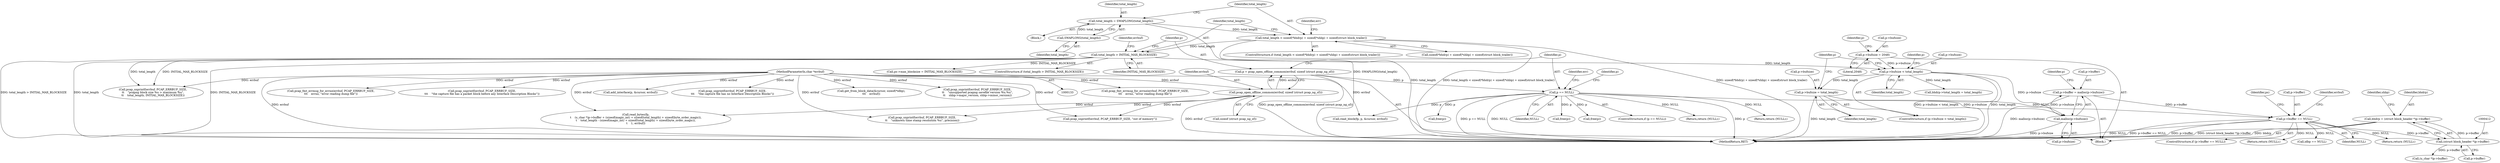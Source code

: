 digraph "0_libpcap_87d6bef033062f969e70fa40c43dfd945d5a20ab@pointer" {
"1000409" [label="(Call,bhdrp = (struct block_header *)p->buffer)"];
"1000411" [label="(Call,(struct block_header *)p->buffer)"];
"1000386" [label="(Call,p->buffer == NULL)"];
"1000377" [label="(Call,p->buffer = malloc(p->bufsize))"];
"1000381" [label="(Call,malloc(p->bufsize))"];
"1000367" [label="(Call,p->bufsize < total_length)"];
"1000361" [label="(Call,p->bufsize = 2048)"];
"1000280" [label="(Call,total_length > INITIAL_MAX_BLOCKSIZE)"];
"1000260" [label="(Call,total_length < sizeof(*bhdrp) + sizeof(*shbp) + sizeof(struct block_trailer))"];
"1000255" [label="(Call,total_length = SWAPLONG(total_length))"];
"1000257" [label="(Call,SWAPLONG(total_length))"];
"1000372" [label="(Call,p->bufsize = total_length)"];
"1000303" [label="(Call,p == NULL)"];
"1000296" [label="(Call,p = pcap_open_offline_common(errbuf, sizeof (struct pcap_ng_sf)))"];
"1000298" [label="(Call,pcap_open_offline_common(errbuf, sizeof (struct pcap_ng_sf)))"];
"1000137" [label="(MethodParameterIn,char *errbuf)"];
"1000341" [label="(Call,pcap_snprintf(errbuf, PCAP_ERRBUF_SIZE,\n\t\t    \"unknown time stamp resolution %u\", precision))"];
"1000421" [label="(Call,(u_char *)p->buffer)"];
"1000378" [label="(Call,p->buffer)"];
"1000284" [label="(Call,pcap_snprintf(errbuf, PCAP_ERRBUF_SIZE,\n\t\t    \"pcapng block size %u > maximum %u\",\n\t\t    total_length, INITIAL_MAX_BLOCKSIZE))"];
"1000275" [label="(Identifier,err)"];
"1000372" [label="(Call,p->bufsize = total_length)"];
"1000368" [label="(Call,p->bufsize)"];
"1000352" [label="(Return,return (NULL);)"];
"1000296" [label="(Call,p = pcap_open_offline_common(errbuf, sizeof (struct pcap_ng_sf)))"];
"1000365" [label="(Literal,2048)"];
"1000257" [label="(Call,SWAPLONG(total_length))"];
"1000402" [label="(Return,return (NULL);)"];
"1000386" [label="(Call,p->buffer == NULL)"];
"1000258" [label="(Identifier,total_length)"];
"1000396" [label="(Call,free(p))"];
"1000255" [label="(Call,total_length = SWAPLONG(total_length))"];
"1000298" [label="(Call,pcap_open_offline_common(errbuf, sizeof (struct pcap_ng_sf)))"];
"1000300" [label="(Call,sizeof (struct pcap_ng_sf))"];
"1000361" [label="(Call,p->bufsize = 2048)"];
"1000191" [label="(Call,pcap_fmt_errmsg_for_errno(errbuf, PCAP_ERRBUF_SIZE,\n\t\t\t    errno, \"error reading dump file\"))"];
"1000223" [label="(Call,pcap_fmt_errmsg_for_errno(errbuf, PCAP_ERRBUF_SIZE,\n\t\t\t    errno, \"error reading dump file\"))"];
"1000622" [label="(Call,pcap_snprintf(errbuf, PCAP_ERRBUF_SIZE,\n\t\t\t    \"the capture file has a packet block before any Interface Description Blocks\"))"];
"1000585" [label="(Call,idbp == NULL)"];
"1000369" [label="(Identifier,p)"];
"1000262" [label="(Call,sizeof(*bhdrp) + sizeof(*shbp) + sizeof(struct block_trailer))"];
"1000707" [label="(MethodReturn,RET)"];
"1000404" [label="(Call,ps->max_blocksize = INITIAL_MAX_BLOCKSIZE)"];
"1000137" [label="(MethodParameterIn,char *errbuf)"];
"1000240" [label="(Block,)"];
"1000374" [label="(Identifier,p)"];
"1000411" [label="(Call,(struct block_header *)p->buffer)"];
"1000373" [label="(Call,p->bufsize)"];
"1000612" [label="(Call,add_interface(p, &cursor, errbuf))"];
"1000382" [label="(Call,p->bufsize)"];
"1000362" [label="(Call,p->bufsize)"];
"1000417" [label="(Identifier,shbp)"];
"1000297" [label="(Identifier,p)"];
"1000409" [label="(Call,bhdrp = (struct block_header *)p->buffer)"];
"1000379" [label="(Identifier,p)"];
"1000367" [label="(Call,p->bufsize < total_length)"];
"1000260" [label="(Call,total_length < sizeof(*bhdrp) + sizeof(*shbp) + sizeof(struct block_trailer))"];
"1000305" [label="(Identifier,NULL)"];
"1000285" [label="(Identifier,errbuf)"];
"1000280" [label="(Call,total_length > INITIAL_MAX_BLOCKSIZE)"];
"1000410" [label="(Identifier,bhdrp)"];
"1000309" [label="(Identifier,err)"];
"1000705" [label="(Return,return (NULL);)"];
"1000392" [label="(Call,pcap_snprintf(errbuf, PCAP_ERRBUF_SIZE, \"out of memory\"))"];
"1000366" [label="(ControlStructure,if (p->bufsize < total_length))"];
"1000315" [label="(Identifier,p)"];
"1000279" [label="(ControlStructure,if (total_length > INITIAL_MAX_BLOCKSIZE))"];
"1000406" [label="(Identifier,ps)"];
"1000282" [label="(Identifier,INITIAL_MAX_BLOCKSIZE)"];
"1000558" [label="(Call,pcap_snprintf(errbuf, PCAP_ERRBUF_SIZE,\n\t\t\t    \"the capture file has no Interface Description Blocks\"))"];
"1000256" [label="(Identifier,total_length)"];
"1000577" [label="(Call,get_from_block_data(&cursor, sizeof(*idbp),\n\t\t\t    errbuf))"];
"1000139" [label="(Block,)"];
"1000387" [label="(Call,p->buffer)"];
"1000511" [label="(Call,pcap_snprintf(errbuf, PCAP_ERRBUF_SIZE,\n\t\t    \"unsupported pcapng savefile version %u.%u\",\n\t\t    shbp->major_version, shbp->minor_version))"];
"1000390" [label="(Identifier,NULL)"];
"1000346" [label="(Call,free(p))"];
"1000413" [label="(Call,p->buffer)"];
"1000433" [label="(Call,bhdrp->total_length = total_length)"];
"1000388" [label="(Identifier,p)"];
"1000304" [label="(Identifier,p)"];
"1000381" [label="(Call,malloc(p->bufsize))"];
"1000261" [label="(Identifier,total_length)"];
"1000303" [label="(Call,p == NULL)"];
"1000445" [label="(Call,read_bytes(fp,\n\t    (u_char *)p->buffer + (sizeof(magic_int) + sizeof(total_length) + sizeof(byte_order_magic)),\n\t    total_length - (sizeof(magic_int) + sizeof(total_length) + sizeof(byte_order_magic)),\n\t    1, errbuf))"];
"1000371" [label="(Identifier,total_length)"];
"1000699" [label="(Call,free(p))"];
"1000547" [label="(Call,read_block(fp, p, &cursor, errbuf))"];
"1000393" [label="(Identifier,errbuf)"];
"1000259" [label="(ControlStructure,if (total_length < sizeof(*bhdrp) + sizeof(*shbp) + sizeof(struct block_trailer)))"];
"1000299" [label="(Identifier,errbuf)"];
"1000302" [label="(ControlStructure,if (p == NULL))"];
"1000377" [label="(Call,p->buffer = malloc(p->bufsize))"];
"1000311" [label="(Return,return (NULL);)"];
"1000376" [label="(Identifier,total_length)"];
"1000385" [label="(ControlStructure,if (p->buffer == NULL))"];
"1000281" [label="(Identifier,total_length)"];
"1000409" -> "1000139"  [label="AST: "];
"1000409" -> "1000411"  [label="CFG: "];
"1000410" -> "1000409"  [label="AST: "];
"1000411" -> "1000409"  [label="AST: "];
"1000417" -> "1000409"  [label="CFG: "];
"1000409" -> "1000707"  [label="DDG: (struct block_header *)p->buffer"];
"1000409" -> "1000707"  [label="DDG: bhdrp"];
"1000411" -> "1000409"  [label="DDG: p->buffer"];
"1000411" -> "1000413"  [label="CFG: "];
"1000412" -> "1000411"  [label="AST: "];
"1000413" -> "1000411"  [label="AST: "];
"1000386" -> "1000411"  [label="DDG: p->buffer"];
"1000411" -> "1000421"  [label="DDG: p->buffer"];
"1000386" -> "1000385"  [label="AST: "];
"1000386" -> "1000390"  [label="CFG: "];
"1000387" -> "1000386"  [label="AST: "];
"1000390" -> "1000386"  [label="AST: "];
"1000393" -> "1000386"  [label="CFG: "];
"1000406" -> "1000386"  [label="CFG: "];
"1000386" -> "1000707"  [label="DDG: p->buffer"];
"1000386" -> "1000707"  [label="DDG: NULL"];
"1000386" -> "1000707"  [label="DDG: p->buffer == NULL"];
"1000377" -> "1000386"  [label="DDG: p->buffer"];
"1000303" -> "1000386"  [label="DDG: NULL"];
"1000386" -> "1000402"  [label="DDG: NULL"];
"1000386" -> "1000585"  [label="DDG: NULL"];
"1000386" -> "1000705"  [label="DDG: NULL"];
"1000377" -> "1000139"  [label="AST: "];
"1000377" -> "1000381"  [label="CFG: "];
"1000378" -> "1000377"  [label="AST: "];
"1000381" -> "1000377"  [label="AST: "];
"1000388" -> "1000377"  [label="CFG: "];
"1000377" -> "1000707"  [label="DDG: malloc(p->bufsize)"];
"1000381" -> "1000377"  [label="DDG: p->bufsize"];
"1000381" -> "1000382"  [label="CFG: "];
"1000382" -> "1000381"  [label="AST: "];
"1000381" -> "1000707"  [label="DDG: p->bufsize"];
"1000367" -> "1000381"  [label="DDG: p->bufsize"];
"1000372" -> "1000381"  [label="DDG: p->bufsize"];
"1000367" -> "1000366"  [label="AST: "];
"1000367" -> "1000371"  [label="CFG: "];
"1000368" -> "1000367"  [label="AST: "];
"1000371" -> "1000367"  [label="AST: "];
"1000374" -> "1000367"  [label="CFG: "];
"1000379" -> "1000367"  [label="CFG: "];
"1000367" -> "1000707"  [label="DDG: p->bufsize < total_length"];
"1000367" -> "1000707"  [label="DDG: total_length"];
"1000361" -> "1000367"  [label="DDG: p->bufsize"];
"1000280" -> "1000367"  [label="DDG: total_length"];
"1000367" -> "1000372"  [label="DDG: total_length"];
"1000367" -> "1000433"  [label="DDG: total_length"];
"1000361" -> "1000139"  [label="AST: "];
"1000361" -> "1000365"  [label="CFG: "];
"1000362" -> "1000361"  [label="AST: "];
"1000365" -> "1000361"  [label="AST: "];
"1000369" -> "1000361"  [label="CFG: "];
"1000280" -> "1000279"  [label="AST: "];
"1000280" -> "1000282"  [label="CFG: "];
"1000281" -> "1000280"  [label="AST: "];
"1000282" -> "1000280"  [label="AST: "];
"1000285" -> "1000280"  [label="CFG: "];
"1000297" -> "1000280"  [label="CFG: "];
"1000280" -> "1000707"  [label="DDG: INITIAL_MAX_BLOCKSIZE"];
"1000280" -> "1000707"  [label="DDG: total_length > INITIAL_MAX_BLOCKSIZE"];
"1000280" -> "1000707"  [label="DDG: total_length"];
"1000260" -> "1000280"  [label="DDG: total_length"];
"1000280" -> "1000284"  [label="DDG: total_length"];
"1000280" -> "1000284"  [label="DDG: INITIAL_MAX_BLOCKSIZE"];
"1000280" -> "1000404"  [label="DDG: INITIAL_MAX_BLOCKSIZE"];
"1000260" -> "1000259"  [label="AST: "];
"1000260" -> "1000262"  [label="CFG: "];
"1000261" -> "1000260"  [label="AST: "];
"1000262" -> "1000260"  [label="AST: "];
"1000275" -> "1000260"  [label="CFG: "];
"1000281" -> "1000260"  [label="CFG: "];
"1000260" -> "1000707"  [label="DDG: total_length < sizeof(*bhdrp) + sizeof(*shbp) + sizeof(struct block_trailer)"];
"1000260" -> "1000707"  [label="DDG: sizeof(*bhdrp) + sizeof(*shbp) + sizeof(struct block_trailer)"];
"1000260" -> "1000707"  [label="DDG: total_length"];
"1000255" -> "1000260"  [label="DDG: total_length"];
"1000255" -> "1000240"  [label="AST: "];
"1000255" -> "1000257"  [label="CFG: "];
"1000256" -> "1000255"  [label="AST: "];
"1000257" -> "1000255"  [label="AST: "];
"1000261" -> "1000255"  [label="CFG: "];
"1000255" -> "1000707"  [label="DDG: SWAPLONG(total_length)"];
"1000257" -> "1000255"  [label="DDG: total_length"];
"1000257" -> "1000258"  [label="CFG: "];
"1000258" -> "1000257"  [label="AST: "];
"1000372" -> "1000366"  [label="AST: "];
"1000372" -> "1000376"  [label="CFG: "];
"1000373" -> "1000372"  [label="AST: "];
"1000376" -> "1000372"  [label="AST: "];
"1000379" -> "1000372"  [label="CFG: "];
"1000372" -> "1000707"  [label="DDG: total_length"];
"1000303" -> "1000302"  [label="AST: "];
"1000303" -> "1000305"  [label="CFG: "];
"1000304" -> "1000303"  [label="AST: "];
"1000305" -> "1000303"  [label="AST: "];
"1000309" -> "1000303"  [label="CFG: "];
"1000315" -> "1000303"  [label="CFG: "];
"1000303" -> "1000707"  [label="DDG: p"];
"1000303" -> "1000707"  [label="DDG: p == NULL"];
"1000303" -> "1000707"  [label="DDG: NULL"];
"1000296" -> "1000303"  [label="DDG: p"];
"1000303" -> "1000311"  [label="DDG: NULL"];
"1000303" -> "1000346"  [label="DDG: p"];
"1000303" -> "1000352"  [label="DDG: NULL"];
"1000303" -> "1000396"  [label="DDG: p"];
"1000303" -> "1000547"  [label="DDG: p"];
"1000303" -> "1000699"  [label="DDG: p"];
"1000296" -> "1000139"  [label="AST: "];
"1000296" -> "1000298"  [label="CFG: "];
"1000297" -> "1000296"  [label="AST: "];
"1000298" -> "1000296"  [label="AST: "];
"1000304" -> "1000296"  [label="CFG: "];
"1000296" -> "1000707"  [label="DDG: pcap_open_offline_common(errbuf, sizeof (struct pcap_ng_sf))"];
"1000298" -> "1000296"  [label="DDG: errbuf"];
"1000298" -> "1000300"  [label="CFG: "];
"1000299" -> "1000298"  [label="AST: "];
"1000300" -> "1000298"  [label="AST: "];
"1000298" -> "1000707"  [label="DDG: errbuf"];
"1000137" -> "1000298"  [label="DDG: errbuf"];
"1000298" -> "1000341"  [label="DDG: errbuf"];
"1000298" -> "1000392"  [label="DDG: errbuf"];
"1000298" -> "1000445"  [label="DDG: errbuf"];
"1000137" -> "1000133"  [label="AST: "];
"1000137" -> "1000707"  [label="DDG: errbuf"];
"1000137" -> "1000191"  [label="DDG: errbuf"];
"1000137" -> "1000223"  [label="DDG: errbuf"];
"1000137" -> "1000284"  [label="DDG: errbuf"];
"1000137" -> "1000341"  [label="DDG: errbuf"];
"1000137" -> "1000392"  [label="DDG: errbuf"];
"1000137" -> "1000445"  [label="DDG: errbuf"];
"1000137" -> "1000511"  [label="DDG: errbuf"];
"1000137" -> "1000547"  [label="DDG: errbuf"];
"1000137" -> "1000558"  [label="DDG: errbuf"];
"1000137" -> "1000577"  [label="DDG: errbuf"];
"1000137" -> "1000612"  [label="DDG: errbuf"];
"1000137" -> "1000622"  [label="DDG: errbuf"];
}
